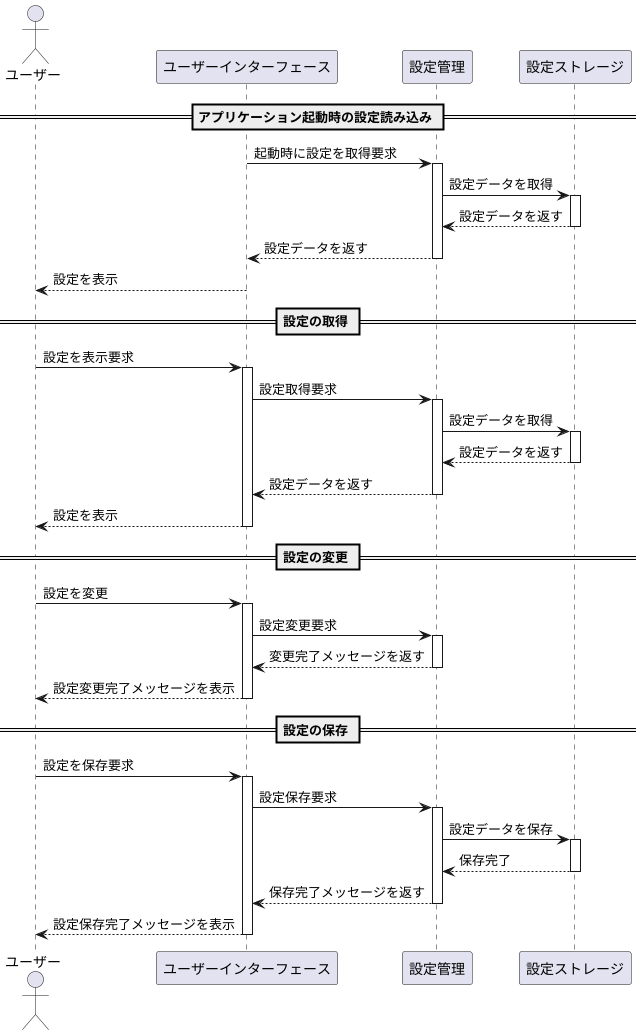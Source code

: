 @startuml

actor User as "ユーザー"
participant "ユーザーインターフェース" as UI
participant "設定管理" as SettingsManager
participant "設定ストレージ" as SettingsStorage

== アプリケーション起動時の設定読み込み ==
UI -> SettingsManager : 起動時に設定を取得要求
activate SettingsManager

SettingsManager -> SettingsStorage : 設定データを取得
activate SettingsStorage

SettingsStorage --> SettingsManager : 設定データを返す
deactivate SettingsStorage

SettingsManager --> UI : 設定データを返す
deactivate SettingsManager

UI --> User : 設定を表示
deactivate UI

== 設定の取得 ==
User -> UI : 設定を表示要求
activate UI

UI -> SettingsManager : 設定取得要求
activate SettingsManager

SettingsManager -> SettingsStorage : 設定データを取得
activate SettingsStorage

SettingsStorage --> SettingsManager : 設定データを返す
deactivate SettingsStorage

SettingsManager --> UI : 設定データを返す
deactivate SettingsManager

UI --> User : 設定を表示
deactivate UI

== 設定の変更 ==
User -> UI : 設定を変更
activate UI

UI -> SettingsManager : 設定変更要求
activate SettingsManager

SettingsManager --> UI : 変更完了メッセージを返す
deactivate SettingsManager

UI --> User : 設定変更完了メッセージを表示
deactivate UI

== 設定の保存 ==
User -> UI : 設定を保存要求
activate UI

UI -> SettingsManager : 設定保存要求
activate SettingsManager

SettingsManager -> SettingsStorage : 設定データを保存
activate SettingsStorage

SettingsStorage --> SettingsManager : 保存完了
deactivate SettingsStorage

SettingsManager --> UI : 保存完了メッセージを返す
deactivate SettingsManager

UI --> User : 設定保存完了メッセージを表示
deactivate UI

@enduml